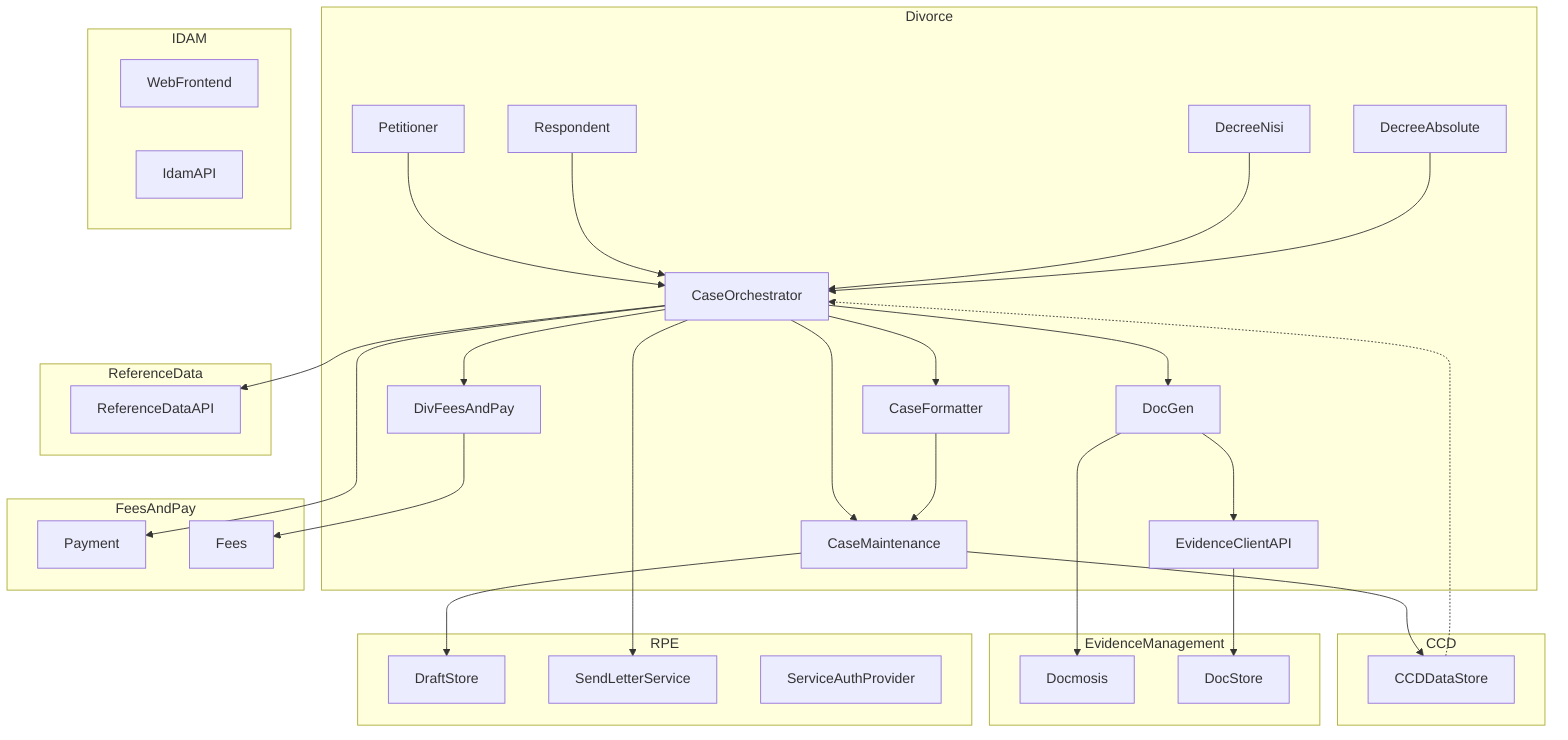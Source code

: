 graph TD

  subgraph Divorce
    Petitioner
    Respondent
    DecreeNisi
    DecreeAbsolute

    CaseOrchestrator
    CaseFormatter
    CaseMaintenance
    DocGen
    EvidenceClientAPI
    DivFeesAndPay

    Petitioner-->CaseOrchestrator
    Respondent-->CaseOrchestrator
    DecreeNisi-->CaseOrchestrator
    DecreeAbsolute-->CaseOrchestrator

    CaseOrchestrator-->CaseMaintenance
    CaseOrchestrator-->CaseFormatter
    CaseOrchestrator-->DivFeesAndPay
    CaseFormatter-->CaseMaintenance
    CaseOrchestrator-->DocGen
    DocGen-->EvidenceClientAPI
  end

  subgraph IDAM
    WebFrontend
    IdamAPI
  end

  subgraph CCD
    CCDDataStore
  end

  subgraph EvidenceManagement
    Docmosis
    DocStore
  end

  subgraph RPE
    DraftStore
    SendLetterService
    ServiceAuthProvider
  end

  subgraph FeesAndPay
    Payment
    Fees
  end

  subgraph ReferenceData
    ReferenceDataAPI
  end

  DocGen-->Docmosis
  EvidenceClientAPI-->DocStore
  CaseMaintenance-->DraftStore
  CaseMaintenance-->CCDDataStore
  CCDDataStore-.->CaseOrchestrator
  CaseOrchestrator-->Payment
  CaseOrchestrator-->SendLetterService
  CaseOrchestrator-->ReferenceDataAPI
  DivFeesAndPay-->Fees